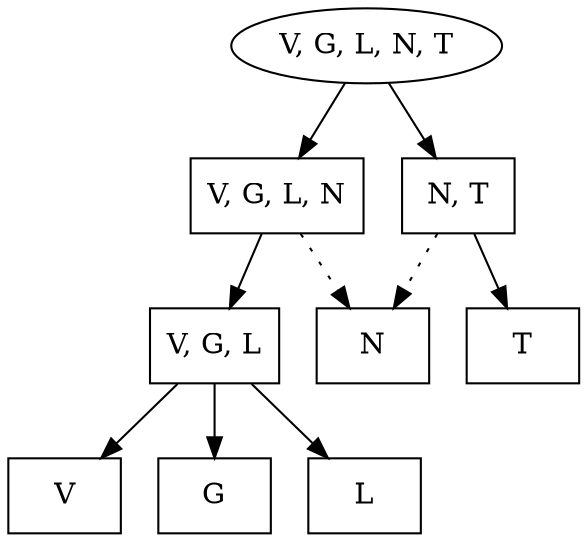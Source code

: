 // None
digraph {
	graph [ dpi = 300 ];
	0 [label="V, G, L, N",shape=box]
	1 [label="N, T",shape=box]
	2 [label="V, G, L",shape=box]
	3 [label="N",shape=box]
	4 [label="T",shape=box]
	5 [label="V",shape=box]
	6 [label="G",shape=box]
	7 [label="L",shape=box]
	8 [label="V, G, L, N, T"]
	0 -> 2 []
	0 -> 3 [style=dotted]
	1 -> 3 [style=dotted]
	1 -> 4 []
	2 -> 5 []
	2 -> 6 []
	2 -> 7 []
	8 -> 0 []
	8 -> 1 []
}
